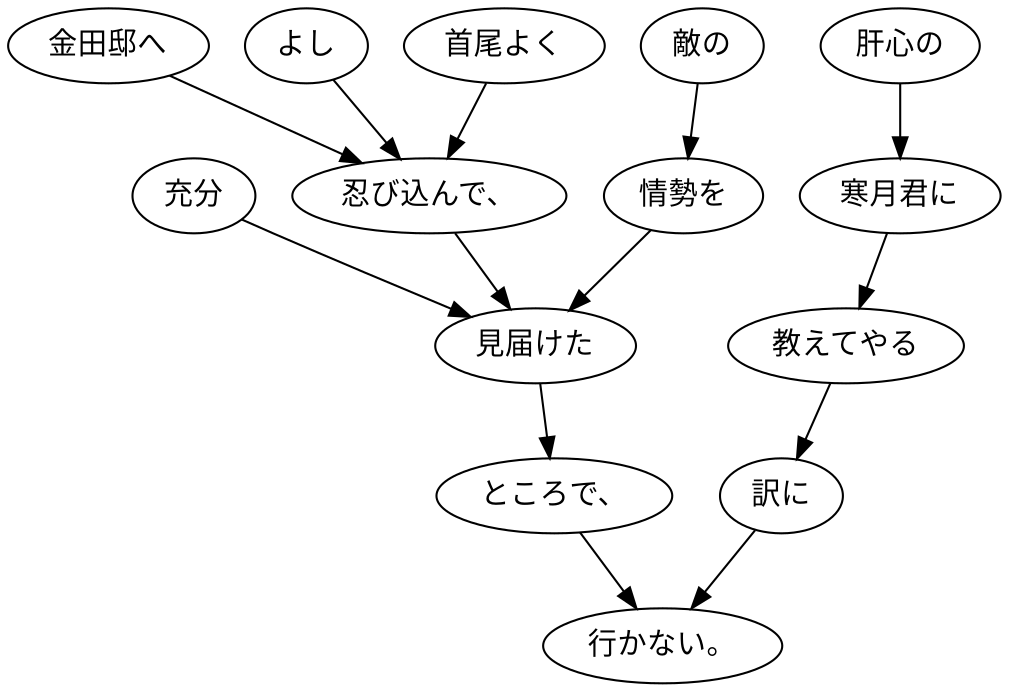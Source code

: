 digraph graph1802 {
	node0 [label="よし"];
	node1 [label="首尾よく"];
	node2 [label="金田邸へ"];
	node3 [label="忍び込んで、"];
	node4 [label="充分"];
	node5 [label="敵の"];
	node6 [label="情勢を"];
	node7 [label="見届けた"];
	node8 [label="ところで、"];
	node9 [label="肝心の"];
	node10 [label="寒月君に"];
	node11 [label="教えてやる"];
	node12 [label="訳に"];
	node13 [label="行かない。"];
	node0 -> node3;
	node1 -> node3;
	node2 -> node3;
	node3 -> node7;
	node4 -> node7;
	node5 -> node6;
	node6 -> node7;
	node7 -> node8;
	node8 -> node13;
	node9 -> node10;
	node10 -> node11;
	node11 -> node12;
	node12 -> node13;
}

